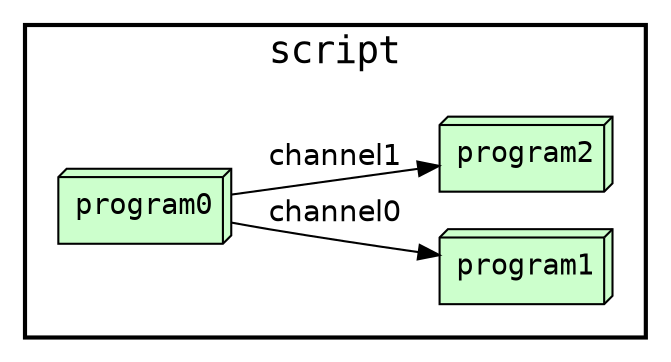 digraph Workflow {
rankdir=LR
graph[fontname=Courier]
edge[fontname=Helvetica]
node[fontname=Courier]
node[shape=circle style="filled" fillcolor="#FFFFFF" peripheries=1 label="" width=0.2]
subgraph cluster0 { label="" color="white"
subgraph cluster1 { label="" color="white"
}}
subgraph cluster2 { label="" color="white"
subgraph cluster3 { label="" color="white"
}}
subgraph cluster4 {
label="script"
penwidth=2
fontsize=18
subgraph cluster5 {
label=""
color="white"
node[shape=box3d style="filled" fillcolor="#CCFFCC" peripheries=1 label="" width=0.2]
node1 [label="program0"]
node2 [label="program1"]
node3 [label="program2"]
node[shape=box style="filled" fillcolor="#CCFFCC" peripheries=2 label="" width=0.2]
}}
node1 -> node2 [label="channel0"]
node1 -> node3 [label="channel1"]
}
